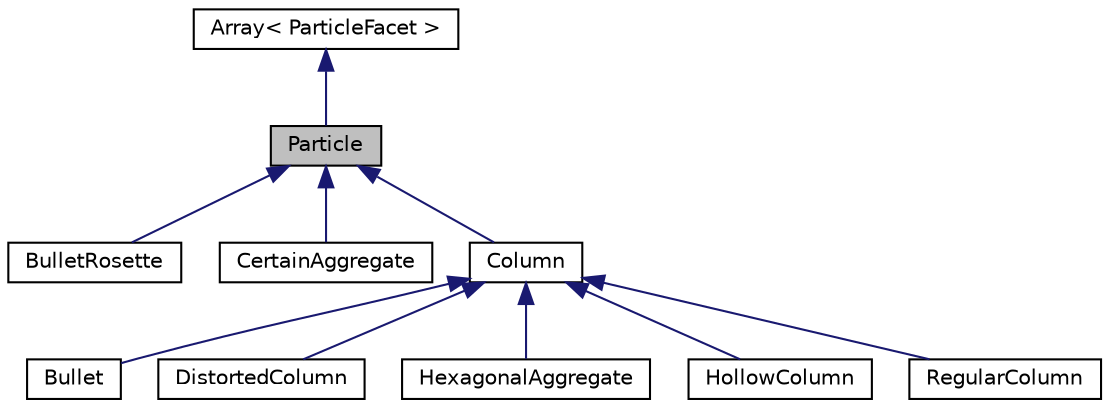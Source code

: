 digraph "Particle"
{
  edge [fontname="Helvetica",fontsize="10",labelfontname="Helvetica",labelfontsize="10"];
  node [fontname="Helvetica",fontsize="10",shape=record];
  Node0 [label="Particle",height=0.2,width=0.4,color="black", fillcolor="grey75", style="filled", fontcolor="black"];
  Node1 -> Node0 [dir="back",color="midnightblue",fontsize="10",style="solid",fontname="Helvetica"];
  Node1 [label="Array\< ParticleFacet \>",height=0.2,width=0.4,color="black", fillcolor="white", style="filled",URL="$class_array.html"];
  Node0 -> Node2 [dir="back",color="midnightblue",fontsize="10",style="solid",fontname="Helvetica"];
  Node2 [label="BulletRosette",height=0.2,width=0.4,color="black", fillcolor="white", style="filled",URL="$class_bullet_rosette.html"];
  Node0 -> Node3 [dir="back",color="midnightblue",fontsize="10",style="solid",fontname="Helvetica"];
  Node3 [label="CertainAggregate",height=0.2,width=0.4,color="black", fillcolor="white", style="filled",URL="$class_certain_aggregate.html"];
  Node0 -> Node4 [dir="back",color="midnightblue",fontsize="10",style="solid",fontname="Helvetica"];
  Node4 [label="Column",height=0.2,width=0.4,color="black", fillcolor="white", style="filled",URL="$class_column.html",tooltip="The Column class. "];
  Node4 -> Node5 [dir="back",color="midnightblue",fontsize="10",style="solid",fontname="Helvetica"];
  Node5 [label="Bullet",height=0.2,width=0.4,color="black", fillcolor="white", style="filled",URL="$class_bullet.html"];
  Node4 -> Node6 [dir="back",color="midnightblue",fontsize="10",style="solid",fontname="Helvetica"];
  Node6 [label="DistortedColumn",height=0.2,width=0.4,color="black", fillcolor="white", style="filled",URL="$class_distorted_column.html",tooltip="The Hexagon class The prism particle with 6 number of side facets. "];
  Node4 -> Node7 [dir="back",color="midnightblue",fontsize="10",style="solid",fontname="Helvetica"];
  Node7 [label="HexagonalAggregate",height=0.2,width=0.4,color="black", fillcolor="white", style="filled",URL="$class_hexagonal_aggregate.html"];
  Node4 -> Node8 [dir="back",color="midnightblue",fontsize="10",style="solid",fontname="Helvetica"];
  Node8 [label="HollowColumn",height=0.2,width=0.4,color="black", fillcolor="white", style="filled",URL="$class_hollow_column.html",tooltip="The ConcaveHexagonal class The prism particle with 6 number of side facets and 2 cavities on the base..."];
  Node4 -> Node9 [dir="back",color="midnightblue",fontsize="10",style="solid",fontname="Helvetica"];
  Node9 [label="RegularColumn",height=0.2,width=0.4,color="black", fillcolor="white", style="filled",URL="$class_regular_column.html"];
}
